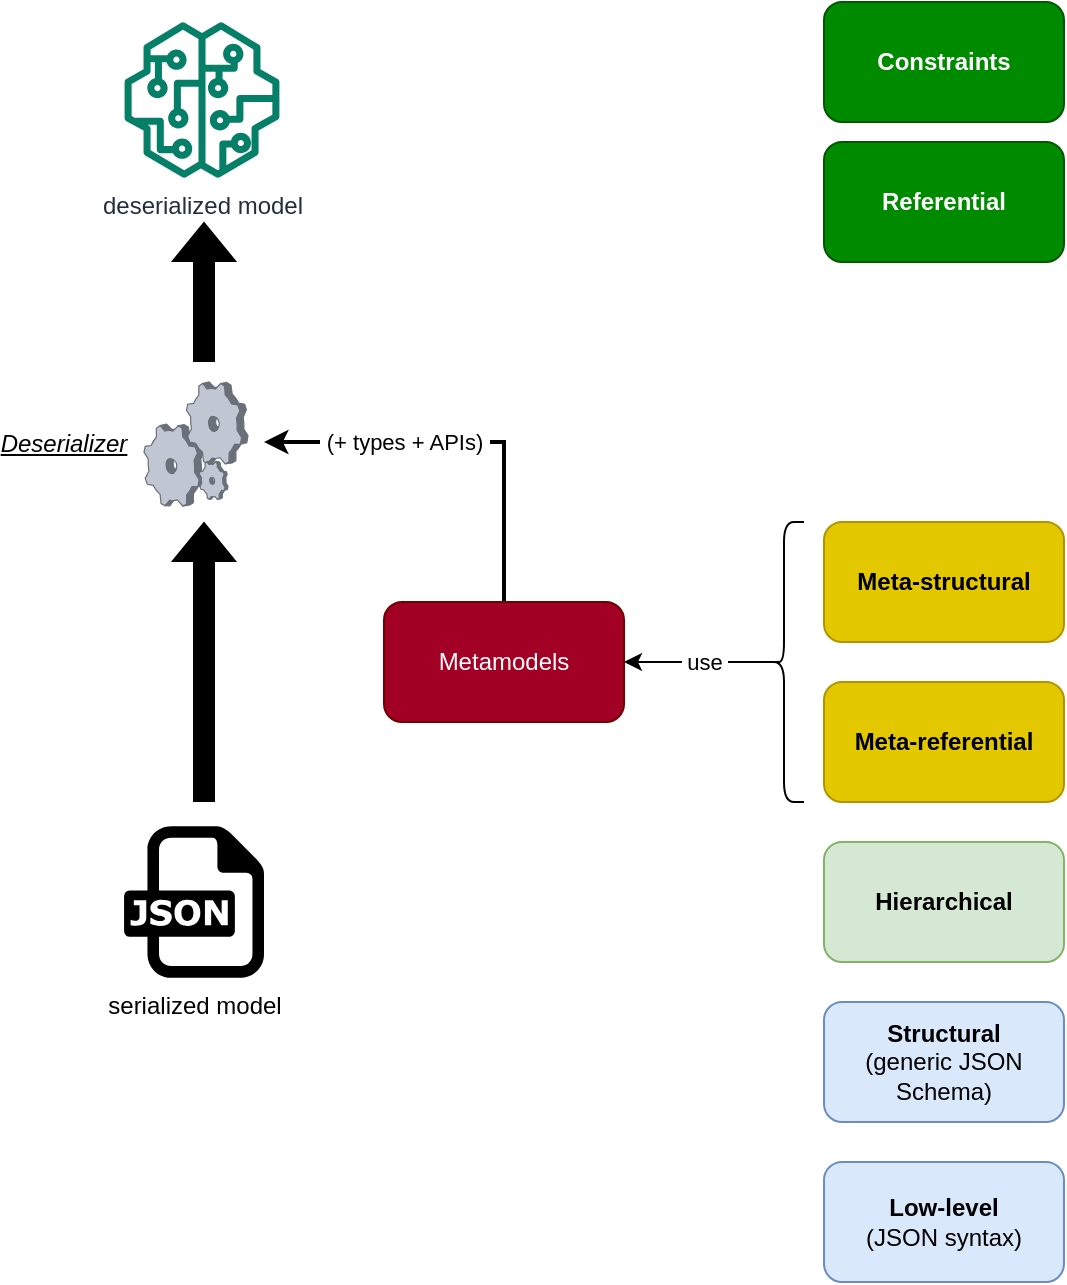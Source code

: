 <mxfile version="20.8.16" type="device"><diagram name="Page-1" id="BR17ZdZTmJ1xsqmfKKUn"><mxGraphModel dx="2021" dy="1993" grid="1" gridSize="10" guides="1" tooltips="1" connect="1" arrows="1" fold="1" page="1" pageScale="1" pageWidth="827" pageHeight="1169" math="0" shadow="0"><root><mxCell id="0"/><mxCell id="1" parent="0"/><mxCell id="JCLgZwpqIDgkukZC0mzi-1" value="&lt;b&gt;Low-level&lt;/b&gt;&lt;br&gt;(JSON syntax)" style="rounded=1;whiteSpace=wrap;html=1;fillColor=#dae8fc;strokeColor=#6c8ebf;" vertex="1" parent="1"><mxGeometry x="350" y="390" width="120" height="60" as="geometry"/></mxCell><mxCell id="JCLgZwpqIDgkukZC0mzi-2" value="&lt;b&gt;Structural&lt;/b&gt;&lt;br&gt;(generic JSON Schema)" style="rounded=1;whiteSpace=wrap;html=1;fillColor=#dae8fc;strokeColor=#6c8ebf;" vertex="1" parent="1"><mxGeometry x="350" y="310" width="120" height="60" as="geometry"/></mxCell><mxCell id="JCLgZwpqIDgkukZC0mzi-3" value="&lt;b&gt;Hierarchical&lt;/b&gt;" style="rounded=1;whiteSpace=wrap;html=1;fillColor=#d5e8d4;strokeColor=#82b366;" vertex="1" parent="1"><mxGeometry x="350" y="230" width="120" height="60" as="geometry"/></mxCell><mxCell id="JCLgZwpqIDgkukZC0mzi-5" value="serialized model" style="dashed=0;outlineConnect=0;html=1;align=center;labelPosition=center;verticalLabelPosition=bottom;verticalAlign=top;shape=mxgraph.weblogos.json" vertex="1" parent="1"><mxGeometry y="222.1" width="70" height="75.8" as="geometry"/></mxCell><mxCell id="JCLgZwpqIDgkukZC0mzi-9" value="&lt;b&gt;Meta-referential&lt;/b&gt;" style="rounded=1;whiteSpace=wrap;html=1;fillColor=#e3c800;strokeColor=#B09500;fontColor=#000000;" vertex="1" parent="1"><mxGeometry x="350" y="150" width="120" height="60" as="geometry"/></mxCell><mxCell id="JCLgZwpqIDgkukZC0mzi-10" value="&lt;b&gt;Meta-structural&lt;/b&gt;" style="rounded=1;whiteSpace=wrap;html=1;fillColor=#e3c800;strokeColor=#B09500;fontColor=#000000;" vertex="1" parent="1"><mxGeometry x="350" y="70" width="120" height="60" as="geometry"/></mxCell><mxCell id="JCLgZwpqIDgkukZC0mzi-11" value="" style="verticalLabelPosition=bottom;sketch=0;aspect=fixed;html=1;verticalAlign=top;strokeColor=none;align=center;outlineConnect=0;shape=mxgraph.citrix.process;" vertex="1" parent="1"><mxGeometry x="10" width="52" height="62" as="geometry"/></mxCell><mxCell id="JCLgZwpqIDgkukZC0mzi-12" value="" style="shape=flexArrow;endArrow=classic;html=1;rounded=0;fillColor=#000000;" edge="1" parent="1"><mxGeometry width="50" height="50" relative="1" as="geometry"><mxPoint x="40" y="210" as="sourcePoint"/><mxPoint x="40" y="70" as="targetPoint"/></mxGeometry></mxCell><mxCell id="JCLgZwpqIDgkukZC0mzi-15" style="edgeStyle=orthogonalEdgeStyle;rounded=0;orthogonalLoop=1;jettySize=auto;html=1;exitX=0.1;exitY=0.5;exitDx=0;exitDy=0;exitPerimeter=0;entryX=1;entryY=0.5;entryDx=0;entryDy=0;fillColor=#000000;" edge="1" parent="1" source="JCLgZwpqIDgkukZC0mzi-13" target="JCLgZwpqIDgkukZC0mzi-14"><mxGeometry relative="1" as="geometry"/></mxCell><mxCell id="JCLgZwpqIDgkukZC0mzi-17" value="&amp;nbsp;use&amp;nbsp;" style="edgeLabel;html=1;align=center;verticalAlign=middle;resizable=0;points=[];" vertex="1" connectable="0" parent="JCLgZwpqIDgkukZC0mzi-15"><mxGeometry x="-0.111" y="1" relative="1" as="geometry"><mxPoint y="-1" as="offset"/></mxGeometry></mxCell><mxCell id="JCLgZwpqIDgkukZC0mzi-13" value="" style="shape=curlyBracket;whiteSpace=wrap;html=1;rounded=1;flipH=1;labelPosition=right;verticalLabelPosition=middle;align=left;verticalAlign=middle;rotation=-180;" vertex="1" parent="1"><mxGeometry x="320" y="70" width="20" height="140" as="geometry"/></mxCell><mxCell id="JCLgZwpqIDgkukZC0mzi-18" style="edgeStyle=orthogonalEdgeStyle;rounded=0;orthogonalLoop=1;jettySize=auto;html=1;exitX=0.5;exitY=0;exitDx=0;exitDy=0;fillColor=#000000;strokeWidth=2;" edge="1" parent="1" source="JCLgZwpqIDgkukZC0mzi-14"><mxGeometry relative="1" as="geometry"><mxPoint x="70" y="30" as="targetPoint"/><Array as="points"><mxPoint x="190" y="30"/></Array></mxGeometry></mxCell><mxCell id="JCLgZwpqIDgkukZC0mzi-22" value="&amp;nbsp;(+ types + APIs)&amp;nbsp;" style="edgeLabel;html=1;align=center;verticalAlign=middle;resizable=0;points=[];" vertex="1" connectable="0" parent="JCLgZwpqIDgkukZC0mzi-18"><mxGeometry x="0.53" relative="1" as="geometry"><mxPoint x="23" as="offset"/></mxGeometry></mxCell><mxCell id="JCLgZwpqIDgkukZC0mzi-14" value="Metamodels&lt;br&gt;" style="rounded=1;whiteSpace=wrap;html=1;fillColor=#a20025;fontColor=#ffffff;strokeColor=#6F0000;fillStyle=auto;gradientColor=none;" vertex="1" parent="1"><mxGeometry x="130" y="110" width="120" height="60" as="geometry"/></mxCell><mxCell id="JCLgZwpqIDgkukZC0mzi-16" value="&lt;i&gt;&lt;u&gt;Deserializer&lt;/u&gt;&lt;/i&gt;" style="text;html=1;strokeColor=none;fillColor=none;align=center;verticalAlign=middle;whiteSpace=wrap;rounded=0;" vertex="1" parent="1"><mxGeometry x="-60" y="16" width="60" height="30" as="geometry"/></mxCell><mxCell id="JCLgZwpqIDgkukZC0mzi-19" value="" style="shape=flexArrow;endArrow=classic;html=1;rounded=0;fillColor=#000000;" edge="1" parent="1"><mxGeometry width="50" height="50" relative="1" as="geometry"><mxPoint x="40" y="-10" as="sourcePoint"/><mxPoint x="40" y="-80" as="targetPoint"/></mxGeometry></mxCell><mxCell id="JCLgZwpqIDgkukZC0mzi-21" value="deserialized model" style="sketch=0;outlineConnect=0;fontColor=#232F3E;gradientColor=none;fillColor=#067F68;strokeColor=none;dashed=0;verticalLabelPosition=bottom;verticalAlign=top;align=center;html=1;fontSize=12;fontStyle=0;aspect=fixed;pointerEvents=1;shape=mxgraph.aws4.sagemaker_model;fillStyle=auto;" vertex="1" parent="1"><mxGeometry y="-180" width="78" height="78" as="geometry"/></mxCell><mxCell id="JCLgZwpqIDgkukZC0mzi-23" value="&lt;b&gt;Referential&lt;/b&gt;" style="rounded=1;whiteSpace=wrap;html=1;fillColor=#008a00;strokeColor=#005700;fontColor=#ffffff;" vertex="1" parent="1"><mxGeometry x="350" y="-120" width="120" height="60" as="geometry"/></mxCell><mxCell id="JCLgZwpqIDgkukZC0mzi-24" value="&lt;b&gt;Constraints&lt;/b&gt;" style="rounded=1;whiteSpace=wrap;html=1;fillColor=#008a00;strokeColor=#005700;fontColor=#ffffff;" vertex="1" parent="1"><mxGeometry x="350" y="-190" width="120" height="60" as="geometry"/></mxCell></root></mxGraphModel></diagram></mxfile>